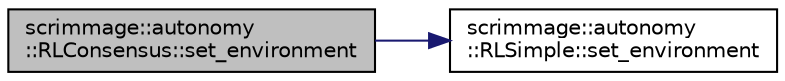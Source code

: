 digraph "scrimmage::autonomy::RLConsensus::set_environment"
{
 // LATEX_PDF_SIZE
  edge [fontname="Helvetica",fontsize="10",labelfontname="Helvetica",labelfontsize="10"];
  node [fontname="Helvetica",fontsize="10",shape=record];
  rankdir="LR";
  Node1 [label="scrimmage::autonomy\l::RLConsensus::set_environment",height=0.2,width=0.4,color="black", fillcolor="grey75", style="filled", fontcolor="black",tooltip=" "];
  Node1 -> Node2 [color="midnightblue",fontsize="10",style="solid",fontname="Helvetica"];
  Node2 [label="scrimmage::autonomy\l::RLSimple::set_environment",height=0.2,width=0.4,color="black", fillcolor="white", style="filled",URL="$classscrimmage_1_1autonomy_1_1RLSimple.html#a76cbe1285cfb1968b565ffe845612f8b",tooltip=" "];
}
